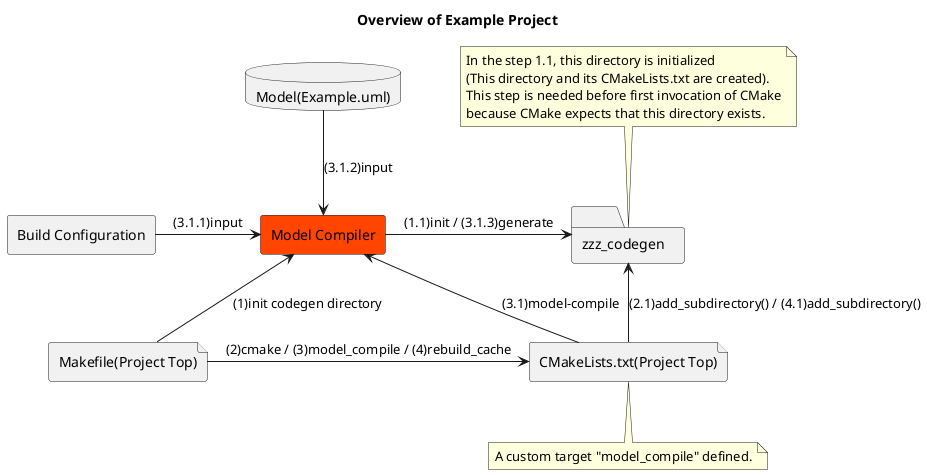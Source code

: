 @startuml

title Overview of Example Project

database "Model(Example.uml)" as model
rectangle "Build Configuration" as bc
rectangle "Model Compiler" as model_compiler #OrangeRed

folder "zzz_codegen" as codegen_dir

note top of codegen_dir
In the step 1.1, this directory is initialized
(This directory and its CMakeLists.txt are created).
This step is needed before first invocation of CMake
because CMake expects that this directory exists.
end note

file "Makefile(Project Top)" as project_top_makefile

file "CMakeLists.txt(Project Top)" as project_top_cmake

note bottom of project_top_cmake
A custom target "model_compile" defined.
end note

model -down-> model_compiler: "(3.1.2)input"
bc -right-> model_compiler: "(3.1.1)input"
model_compiler -right-> codegen_dir: "(1.1)init / (3.1.3)generate"

project_top_makefile -right-> project_top_cmake: "(2)cmake / (3)model_compile / (4)rebuild_cache"
project_top_makefile -up-> model_compiler: "(1)init codegen directory"
project_top_cmake -up-> model_compiler: "(3.1)model-compile"
project_top_cmake -up-> codegen_dir: "(2.1)add_subdirectory() / (4.1)add_subdirectory()"

@enduml

